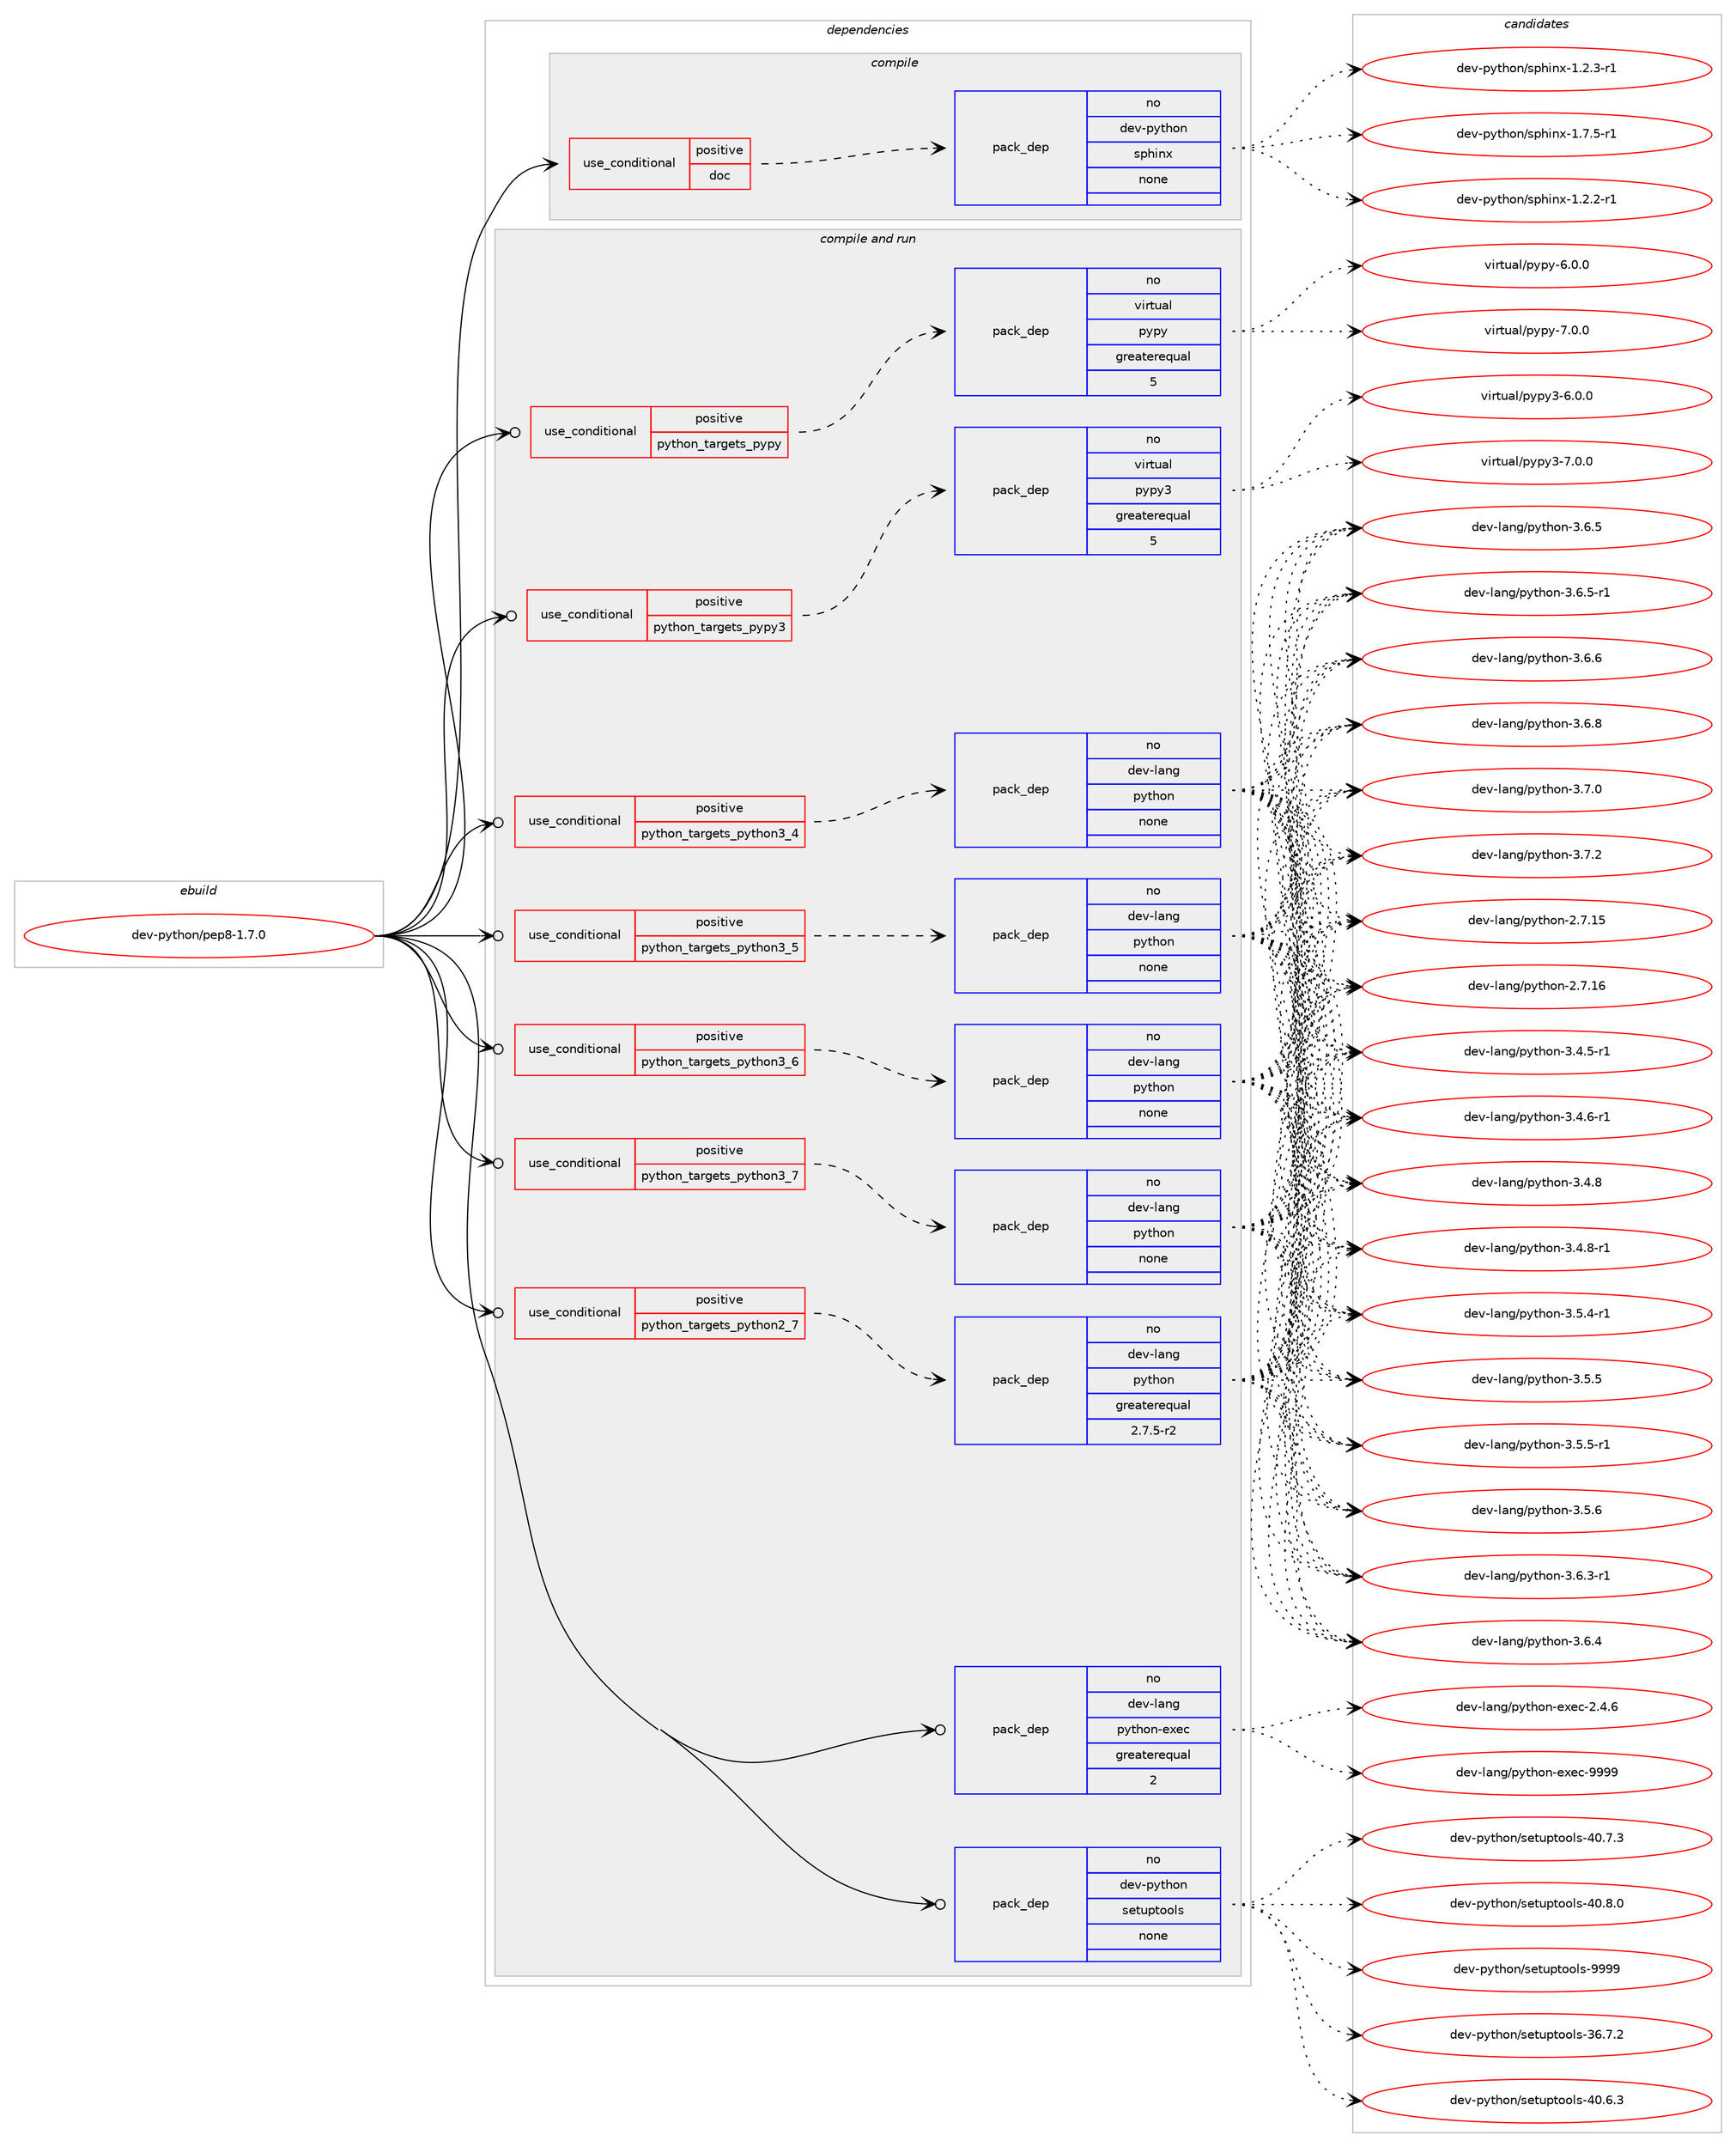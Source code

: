 digraph prolog {

# *************
# Graph options
# *************

newrank=true;
concentrate=true;
compound=true;
graph [rankdir=LR,fontname=Helvetica,fontsize=10,ranksep=1.5];#, ranksep=2.5, nodesep=0.2];
edge  [arrowhead=vee];
node  [fontname=Helvetica,fontsize=10];

# **********
# The ebuild
# **********

subgraph cluster_leftcol {
color=gray;
rank=same;
label=<<i>ebuild</i>>;
id [label="dev-python/pep8-1.7.0", color=red, width=4, href="../dev-python/pep8-1.7.0.svg"];
}

# ****************
# The dependencies
# ****************

subgraph cluster_midcol {
color=gray;
label=<<i>dependencies</i>>;
subgraph cluster_compile {
fillcolor="#eeeeee";
style=filled;
label=<<i>compile</i>>;
subgraph cond379291 {
dependency1425174 [label=<<TABLE BORDER="0" CELLBORDER="1" CELLSPACING="0" CELLPADDING="4"><TR><TD ROWSPAN="3" CELLPADDING="10">use_conditional</TD></TR><TR><TD>positive</TD></TR><TR><TD>doc</TD></TR></TABLE>>, shape=none, color=red];
subgraph pack1022573 {
dependency1425175 [label=<<TABLE BORDER="0" CELLBORDER="1" CELLSPACING="0" CELLPADDING="4" WIDTH="220"><TR><TD ROWSPAN="6" CELLPADDING="30">pack_dep</TD></TR><TR><TD WIDTH="110">no</TD></TR><TR><TD>dev-python</TD></TR><TR><TD>sphinx</TD></TR><TR><TD>none</TD></TR><TR><TD></TD></TR></TABLE>>, shape=none, color=blue];
}
dependency1425174:e -> dependency1425175:w [weight=20,style="dashed",arrowhead="vee"];
}
id:e -> dependency1425174:w [weight=20,style="solid",arrowhead="vee"];
}
subgraph cluster_compileandrun {
fillcolor="#eeeeee";
style=filled;
label=<<i>compile and run</i>>;
subgraph cond379292 {
dependency1425176 [label=<<TABLE BORDER="0" CELLBORDER="1" CELLSPACING="0" CELLPADDING="4"><TR><TD ROWSPAN="3" CELLPADDING="10">use_conditional</TD></TR><TR><TD>positive</TD></TR><TR><TD>python_targets_pypy</TD></TR></TABLE>>, shape=none, color=red];
subgraph pack1022574 {
dependency1425177 [label=<<TABLE BORDER="0" CELLBORDER="1" CELLSPACING="0" CELLPADDING="4" WIDTH="220"><TR><TD ROWSPAN="6" CELLPADDING="30">pack_dep</TD></TR><TR><TD WIDTH="110">no</TD></TR><TR><TD>virtual</TD></TR><TR><TD>pypy</TD></TR><TR><TD>greaterequal</TD></TR><TR><TD>5</TD></TR></TABLE>>, shape=none, color=blue];
}
dependency1425176:e -> dependency1425177:w [weight=20,style="dashed",arrowhead="vee"];
}
id:e -> dependency1425176:w [weight=20,style="solid",arrowhead="odotvee"];
subgraph cond379293 {
dependency1425178 [label=<<TABLE BORDER="0" CELLBORDER="1" CELLSPACING="0" CELLPADDING="4"><TR><TD ROWSPAN="3" CELLPADDING="10">use_conditional</TD></TR><TR><TD>positive</TD></TR><TR><TD>python_targets_pypy3</TD></TR></TABLE>>, shape=none, color=red];
subgraph pack1022575 {
dependency1425179 [label=<<TABLE BORDER="0" CELLBORDER="1" CELLSPACING="0" CELLPADDING="4" WIDTH="220"><TR><TD ROWSPAN="6" CELLPADDING="30">pack_dep</TD></TR><TR><TD WIDTH="110">no</TD></TR><TR><TD>virtual</TD></TR><TR><TD>pypy3</TD></TR><TR><TD>greaterequal</TD></TR><TR><TD>5</TD></TR></TABLE>>, shape=none, color=blue];
}
dependency1425178:e -> dependency1425179:w [weight=20,style="dashed",arrowhead="vee"];
}
id:e -> dependency1425178:w [weight=20,style="solid",arrowhead="odotvee"];
subgraph cond379294 {
dependency1425180 [label=<<TABLE BORDER="0" CELLBORDER="1" CELLSPACING="0" CELLPADDING="4"><TR><TD ROWSPAN="3" CELLPADDING="10">use_conditional</TD></TR><TR><TD>positive</TD></TR><TR><TD>python_targets_python2_7</TD></TR></TABLE>>, shape=none, color=red];
subgraph pack1022576 {
dependency1425181 [label=<<TABLE BORDER="0" CELLBORDER="1" CELLSPACING="0" CELLPADDING="4" WIDTH="220"><TR><TD ROWSPAN="6" CELLPADDING="30">pack_dep</TD></TR><TR><TD WIDTH="110">no</TD></TR><TR><TD>dev-lang</TD></TR><TR><TD>python</TD></TR><TR><TD>greaterequal</TD></TR><TR><TD>2.7.5-r2</TD></TR></TABLE>>, shape=none, color=blue];
}
dependency1425180:e -> dependency1425181:w [weight=20,style="dashed",arrowhead="vee"];
}
id:e -> dependency1425180:w [weight=20,style="solid",arrowhead="odotvee"];
subgraph cond379295 {
dependency1425182 [label=<<TABLE BORDER="0" CELLBORDER="1" CELLSPACING="0" CELLPADDING="4"><TR><TD ROWSPAN="3" CELLPADDING="10">use_conditional</TD></TR><TR><TD>positive</TD></TR><TR><TD>python_targets_python3_4</TD></TR></TABLE>>, shape=none, color=red];
subgraph pack1022577 {
dependency1425183 [label=<<TABLE BORDER="0" CELLBORDER="1" CELLSPACING="0" CELLPADDING="4" WIDTH="220"><TR><TD ROWSPAN="6" CELLPADDING="30">pack_dep</TD></TR><TR><TD WIDTH="110">no</TD></TR><TR><TD>dev-lang</TD></TR><TR><TD>python</TD></TR><TR><TD>none</TD></TR><TR><TD></TD></TR></TABLE>>, shape=none, color=blue];
}
dependency1425182:e -> dependency1425183:w [weight=20,style="dashed",arrowhead="vee"];
}
id:e -> dependency1425182:w [weight=20,style="solid",arrowhead="odotvee"];
subgraph cond379296 {
dependency1425184 [label=<<TABLE BORDER="0" CELLBORDER="1" CELLSPACING="0" CELLPADDING="4"><TR><TD ROWSPAN="3" CELLPADDING="10">use_conditional</TD></TR><TR><TD>positive</TD></TR><TR><TD>python_targets_python3_5</TD></TR></TABLE>>, shape=none, color=red];
subgraph pack1022578 {
dependency1425185 [label=<<TABLE BORDER="0" CELLBORDER="1" CELLSPACING="0" CELLPADDING="4" WIDTH="220"><TR><TD ROWSPAN="6" CELLPADDING="30">pack_dep</TD></TR><TR><TD WIDTH="110">no</TD></TR><TR><TD>dev-lang</TD></TR><TR><TD>python</TD></TR><TR><TD>none</TD></TR><TR><TD></TD></TR></TABLE>>, shape=none, color=blue];
}
dependency1425184:e -> dependency1425185:w [weight=20,style="dashed",arrowhead="vee"];
}
id:e -> dependency1425184:w [weight=20,style="solid",arrowhead="odotvee"];
subgraph cond379297 {
dependency1425186 [label=<<TABLE BORDER="0" CELLBORDER="1" CELLSPACING="0" CELLPADDING="4"><TR><TD ROWSPAN="3" CELLPADDING="10">use_conditional</TD></TR><TR><TD>positive</TD></TR><TR><TD>python_targets_python3_6</TD></TR></TABLE>>, shape=none, color=red];
subgraph pack1022579 {
dependency1425187 [label=<<TABLE BORDER="0" CELLBORDER="1" CELLSPACING="0" CELLPADDING="4" WIDTH="220"><TR><TD ROWSPAN="6" CELLPADDING="30">pack_dep</TD></TR><TR><TD WIDTH="110">no</TD></TR><TR><TD>dev-lang</TD></TR><TR><TD>python</TD></TR><TR><TD>none</TD></TR><TR><TD></TD></TR></TABLE>>, shape=none, color=blue];
}
dependency1425186:e -> dependency1425187:w [weight=20,style="dashed",arrowhead="vee"];
}
id:e -> dependency1425186:w [weight=20,style="solid",arrowhead="odotvee"];
subgraph cond379298 {
dependency1425188 [label=<<TABLE BORDER="0" CELLBORDER="1" CELLSPACING="0" CELLPADDING="4"><TR><TD ROWSPAN="3" CELLPADDING="10">use_conditional</TD></TR><TR><TD>positive</TD></TR><TR><TD>python_targets_python3_7</TD></TR></TABLE>>, shape=none, color=red];
subgraph pack1022580 {
dependency1425189 [label=<<TABLE BORDER="0" CELLBORDER="1" CELLSPACING="0" CELLPADDING="4" WIDTH="220"><TR><TD ROWSPAN="6" CELLPADDING="30">pack_dep</TD></TR><TR><TD WIDTH="110">no</TD></TR><TR><TD>dev-lang</TD></TR><TR><TD>python</TD></TR><TR><TD>none</TD></TR><TR><TD></TD></TR></TABLE>>, shape=none, color=blue];
}
dependency1425188:e -> dependency1425189:w [weight=20,style="dashed",arrowhead="vee"];
}
id:e -> dependency1425188:w [weight=20,style="solid",arrowhead="odotvee"];
subgraph pack1022581 {
dependency1425190 [label=<<TABLE BORDER="0" CELLBORDER="1" CELLSPACING="0" CELLPADDING="4" WIDTH="220"><TR><TD ROWSPAN="6" CELLPADDING="30">pack_dep</TD></TR><TR><TD WIDTH="110">no</TD></TR><TR><TD>dev-lang</TD></TR><TR><TD>python-exec</TD></TR><TR><TD>greaterequal</TD></TR><TR><TD>2</TD></TR></TABLE>>, shape=none, color=blue];
}
id:e -> dependency1425190:w [weight=20,style="solid",arrowhead="odotvee"];
subgraph pack1022582 {
dependency1425191 [label=<<TABLE BORDER="0" CELLBORDER="1" CELLSPACING="0" CELLPADDING="4" WIDTH="220"><TR><TD ROWSPAN="6" CELLPADDING="30">pack_dep</TD></TR><TR><TD WIDTH="110">no</TD></TR><TR><TD>dev-python</TD></TR><TR><TD>setuptools</TD></TR><TR><TD>none</TD></TR><TR><TD></TD></TR></TABLE>>, shape=none, color=blue];
}
id:e -> dependency1425191:w [weight=20,style="solid",arrowhead="odotvee"];
}
subgraph cluster_run {
fillcolor="#eeeeee";
style=filled;
label=<<i>run</i>>;
}
}

# **************
# The candidates
# **************

subgraph cluster_choices {
rank=same;
color=gray;
label=<<i>candidates</i>>;

subgraph choice1022573 {
color=black;
nodesep=1;
choice10010111845112121116104111110471151121041051101204549465046504511449 [label="dev-python/sphinx-1.2.2-r1", color=red, width=4,href="../dev-python/sphinx-1.2.2-r1.svg"];
choice10010111845112121116104111110471151121041051101204549465046514511449 [label="dev-python/sphinx-1.2.3-r1", color=red, width=4,href="../dev-python/sphinx-1.2.3-r1.svg"];
choice10010111845112121116104111110471151121041051101204549465546534511449 [label="dev-python/sphinx-1.7.5-r1", color=red, width=4,href="../dev-python/sphinx-1.7.5-r1.svg"];
dependency1425175:e -> choice10010111845112121116104111110471151121041051101204549465046504511449:w [style=dotted,weight="100"];
dependency1425175:e -> choice10010111845112121116104111110471151121041051101204549465046514511449:w [style=dotted,weight="100"];
dependency1425175:e -> choice10010111845112121116104111110471151121041051101204549465546534511449:w [style=dotted,weight="100"];
}
subgraph choice1022574 {
color=black;
nodesep=1;
choice1181051141161179710847112121112121455446484648 [label="virtual/pypy-6.0.0", color=red, width=4,href="../virtual/pypy-6.0.0.svg"];
choice1181051141161179710847112121112121455546484648 [label="virtual/pypy-7.0.0", color=red, width=4,href="../virtual/pypy-7.0.0.svg"];
dependency1425177:e -> choice1181051141161179710847112121112121455446484648:w [style=dotted,weight="100"];
dependency1425177:e -> choice1181051141161179710847112121112121455546484648:w [style=dotted,weight="100"];
}
subgraph choice1022575 {
color=black;
nodesep=1;
choice118105114116117971084711212111212151455446484648 [label="virtual/pypy3-6.0.0", color=red, width=4,href="../virtual/pypy3-6.0.0.svg"];
choice118105114116117971084711212111212151455546484648 [label="virtual/pypy3-7.0.0", color=red, width=4,href="../virtual/pypy3-7.0.0.svg"];
dependency1425179:e -> choice118105114116117971084711212111212151455446484648:w [style=dotted,weight="100"];
dependency1425179:e -> choice118105114116117971084711212111212151455546484648:w [style=dotted,weight="100"];
}
subgraph choice1022576 {
color=black;
nodesep=1;
choice10010111845108971101034711212111610411111045504655464953 [label="dev-lang/python-2.7.15", color=red, width=4,href="../dev-lang/python-2.7.15.svg"];
choice10010111845108971101034711212111610411111045504655464954 [label="dev-lang/python-2.7.16", color=red, width=4,href="../dev-lang/python-2.7.16.svg"];
choice1001011184510897110103471121211161041111104551465246534511449 [label="dev-lang/python-3.4.5-r1", color=red, width=4,href="../dev-lang/python-3.4.5-r1.svg"];
choice1001011184510897110103471121211161041111104551465246544511449 [label="dev-lang/python-3.4.6-r1", color=red, width=4,href="../dev-lang/python-3.4.6-r1.svg"];
choice100101118451089711010347112121116104111110455146524656 [label="dev-lang/python-3.4.8", color=red, width=4,href="../dev-lang/python-3.4.8.svg"];
choice1001011184510897110103471121211161041111104551465246564511449 [label="dev-lang/python-3.4.8-r1", color=red, width=4,href="../dev-lang/python-3.4.8-r1.svg"];
choice1001011184510897110103471121211161041111104551465346524511449 [label="dev-lang/python-3.5.4-r1", color=red, width=4,href="../dev-lang/python-3.5.4-r1.svg"];
choice100101118451089711010347112121116104111110455146534653 [label="dev-lang/python-3.5.5", color=red, width=4,href="../dev-lang/python-3.5.5.svg"];
choice1001011184510897110103471121211161041111104551465346534511449 [label="dev-lang/python-3.5.5-r1", color=red, width=4,href="../dev-lang/python-3.5.5-r1.svg"];
choice100101118451089711010347112121116104111110455146534654 [label="dev-lang/python-3.5.6", color=red, width=4,href="../dev-lang/python-3.5.6.svg"];
choice1001011184510897110103471121211161041111104551465446514511449 [label="dev-lang/python-3.6.3-r1", color=red, width=4,href="../dev-lang/python-3.6.3-r1.svg"];
choice100101118451089711010347112121116104111110455146544652 [label="dev-lang/python-3.6.4", color=red, width=4,href="../dev-lang/python-3.6.4.svg"];
choice100101118451089711010347112121116104111110455146544653 [label="dev-lang/python-3.6.5", color=red, width=4,href="../dev-lang/python-3.6.5.svg"];
choice1001011184510897110103471121211161041111104551465446534511449 [label="dev-lang/python-3.6.5-r1", color=red, width=4,href="../dev-lang/python-3.6.5-r1.svg"];
choice100101118451089711010347112121116104111110455146544654 [label="dev-lang/python-3.6.6", color=red, width=4,href="../dev-lang/python-3.6.6.svg"];
choice100101118451089711010347112121116104111110455146544656 [label="dev-lang/python-3.6.8", color=red, width=4,href="../dev-lang/python-3.6.8.svg"];
choice100101118451089711010347112121116104111110455146554648 [label="dev-lang/python-3.7.0", color=red, width=4,href="../dev-lang/python-3.7.0.svg"];
choice100101118451089711010347112121116104111110455146554650 [label="dev-lang/python-3.7.2", color=red, width=4,href="../dev-lang/python-3.7.2.svg"];
dependency1425181:e -> choice10010111845108971101034711212111610411111045504655464953:w [style=dotted,weight="100"];
dependency1425181:e -> choice10010111845108971101034711212111610411111045504655464954:w [style=dotted,weight="100"];
dependency1425181:e -> choice1001011184510897110103471121211161041111104551465246534511449:w [style=dotted,weight="100"];
dependency1425181:e -> choice1001011184510897110103471121211161041111104551465246544511449:w [style=dotted,weight="100"];
dependency1425181:e -> choice100101118451089711010347112121116104111110455146524656:w [style=dotted,weight="100"];
dependency1425181:e -> choice1001011184510897110103471121211161041111104551465246564511449:w [style=dotted,weight="100"];
dependency1425181:e -> choice1001011184510897110103471121211161041111104551465346524511449:w [style=dotted,weight="100"];
dependency1425181:e -> choice100101118451089711010347112121116104111110455146534653:w [style=dotted,weight="100"];
dependency1425181:e -> choice1001011184510897110103471121211161041111104551465346534511449:w [style=dotted,weight="100"];
dependency1425181:e -> choice100101118451089711010347112121116104111110455146534654:w [style=dotted,weight="100"];
dependency1425181:e -> choice1001011184510897110103471121211161041111104551465446514511449:w [style=dotted,weight="100"];
dependency1425181:e -> choice100101118451089711010347112121116104111110455146544652:w [style=dotted,weight="100"];
dependency1425181:e -> choice100101118451089711010347112121116104111110455146544653:w [style=dotted,weight="100"];
dependency1425181:e -> choice1001011184510897110103471121211161041111104551465446534511449:w [style=dotted,weight="100"];
dependency1425181:e -> choice100101118451089711010347112121116104111110455146544654:w [style=dotted,weight="100"];
dependency1425181:e -> choice100101118451089711010347112121116104111110455146544656:w [style=dotted,weight="100"];
dependency1425181:e -> choice100101118451089711010347112121116104111110455146554648:w [style=dotted,weight="100"];
dependency1425181:e -> choice100101118451089711010347112121116104111110455146554650:w [style=dotted,weight="100"];
}
subgraph choice1022577 {
color=black;
nodesep=1;
choice10010111845108971101034711212111610411111045504655464953 [label="dev-lang/python-2.7.15", color=red, width=4,href="../dev-lang/python-2.7.15.svg"];
choice10010111845108971101034711212111610411111045504655464954 [label="dev-lang/python-2.7.16", color=red, width=4,href="../dev-lang/python-2.7.16.svg"];
choice1001011184510897110103471121211161041111104551465246534511449 [label="dev-lang/python-3.4.5-r1", color=red, width=4,href="../dev-lang/python-3.4.5-r1.svg"];
choice1001011184510897110103471121211161041111104551465246544511449 [label="dev-lang/python-3.4.6-r1", color=red, width=4,href="../dev-lang/python-3.4.6-r1.svg"];
choice100101118451089711010347112121116104111110455146524656 [label="dev-lang/python-3.4.8", color=red, width=4,href="../dev-lang/python-3.4.8.svg"];
choice1001011184510897110103471121211161041111104551465246564511449 [label="dev-lang/python-3.4.8-r1", color=red, width=4,href="../dev-lang/python-3.4.8-r1.svg"];
choice1001011184510897110103471121211161041111104551465346524511449 [label="dev-lang/python-3.5.4-r1", color=red, width=4,href="../dev-lang/python-3.5.4-r1.svg"];
choice100101118451089711010347112121116104111110455146534653 [label="dev-lang/python-3.5.5", color=red, width=4,href="../dev-lang/python-3.5.5.svg"];
choice1001011184510897110103471121211161041111104551465346534511449 [label="dev-lang/python-3.5.5-r1", color=red, width=4,href="../dev-lang/python-3.5.5-r1.svg"];
choice100101118451089711010347112121116104111110455146534654 [label="dev-lang/python-3.5.6", color=red, width=4,href="../dev-lang/python-3.5.6.svg"];
choice1001011184510897110103471121211161041111104551465446514511449 [label="dev-lang/python-3.6.3-r1", color=red, width=4,href="../dev-lang/python-3.6.3-r1.svg"];
choice100101118451089711010347112121116104111110455146544652 [label="dev-lang/python-3.6.4", color=red, width=4,href="../dev-lang/python-3.6.4.svg"];
choice100101118451089711010347112121116104111110455146544653 [label="dev-lang/python-3.6.5", color=red, width=4,href="../dev-lang/python-3.6.5.svg"];
choice1001011184510897110103471121211161041111104551465446534511449 [label="dev-lang/python-3.6.5-r1", color=red, width=4,href="../dev-lang/python-3.6.5-r1.svg"];
choice100101118451089711010347112121116104111110455146544654 [label="dev-lang/python-3.6.6", color=red, width=4,href="../dev-lang/python-3.6.6.svg"];
choice100101118451089711010347112121116104111110455146544656 [label="dev-lang/python-3.6.8", color=red, width=4,href="../dev-lang/python-3.6.8.svg"];
choice100101118451089711010347112121116104111110455146554648 [label="dev-lang/python-3.7.0", color=red, width=4,href="../dev-lang/python-3.7.0.svg"];
choice100101118451089711010347112121116104111110455146554650 [label="dev-lang/python-3.7.2", color=red, width=4,href="../dev-lang/python-3.7.2.svg"];
dependency1425183:e -> choice10010111845108971101034711212111610411111045504655464953:w [style=dotted,weight="100"];
dependency1425183:e -> choice10010111845108971101034711212111610411111045504655464954:w [style=dotted,weight="100"];
dependency1425183:e -> choice1001011184510897110103471121211161041111104551465246534511449:w [style=dotted,weight="100"];
dependency1425183:e -> choice1001011184510897110103471121211161041111104551465246544511449:w [style=dotted,weight="100"];
dependency1425183:e -> choice100101118451089711010347112121116104111110455146524656:w [style=dotted,weight="100"];
dependency1425183:e -> choice1001011184510897110103471121211161041111104551465246564511449:w [style=dotted,weight="100"];
dependency1425183:e -> choice1001011184510897110103471121211161041111104551465346524511449:w [style=dotted,weight="100"];
dependency1425183:e -> choice100101118451089711010347112121116104111110455146534653:w [style=dotted,weight="100"];
dependency1425183:e -> choice1001011184510897110103471121211161041111104551465346534511449:w [style=dotted,weight="100"];
dependency1425183:e -> choice100101118451089711010347112121116104111110455146534654:w [style=dotted,weight="100"];
dependency1425183:e -> choice1001011184510897110103471121211161041111104551465446514511449:w [style=dotted,weight="100"];
dependency1425183:e -> choice100101118451089711010347112121116104111110455146544652:w [style=dotted,weight="100"];
dependency1425183:e -> choice100101118451089711010347112121116104111110455146544653:w [style=dotted,weight="100"];
dependency1425183:e -> choice1001011184510897110103471121211161041111104551465446534511449:w [style=dotted,weight="100"];
dependency1425183:e -> choice100101118451089711010347112121116104111110455146544654:w [style=dotted,weight="100"];
dependency1425183:e -> choice100101118451089711010347112121116104111110455146544656:w [style=dotted,weight="100"];
dependency1425183:e -> choice100101118451089711010347112121116104111110455146554648:w [style=dotted,weight="100"];
dependency1425183:e -> choice100101118451089711010347112121116104111110455146554650:w [style=dotted,weight="100"];
}
subgraph choice1022578 {
color=black;
nodesep=1;
choice10010111845108971101034711212111610411111045504655464953 [label="dev-lang/python-2.7.15", color=red, width=4,href="../dev-lang/python-2.7.15.svg"];
choice10010111845108971101034711212111610411111045504655464954 [label="dev-lang/python-2.7.16", color=red, width=4,href="../dev-lang/python-2.7.16.svg"];
choice1001011184510897110103471121211161041111104551465246534511449 [label="dev-lang/python-3.4.5-r1", color=red, width=4,href="../dev-lang/python-3.4.5-r1.svg"];
choice1001011184510897110103471121211161041111104551465246544511449 [label="dev-lang/python-3.4.6-r1", color=red, width=4,href="../dev-lang/python-3.4.6-r1.svg"];
choice100101118451089711010347112121116104111110455146524656 [label="dev-lang/python-3.4.8", color=red, width=4,href="../dev-lang/python-3.4.8.svg"];
choice1001011184510897110103471121211161041111104551465246564511449 [label="dev-lang/python-3.4.8-r1", color=red, width=4,href="../dev-lang/python-3.4.8-r1.svg"];
choice1001011184510897110103471121211161041111104551465346524511449 [label="dev-lang/python-3.5.4-r1", color=red, width=4,href="../dev-lang/python-3.5.4-r1.svg"];
choice100101118451089711010347112121116104111110455146534653 [label="dev-lang/python-3.5.5", color=red, width=4,href="../dev-lang/python-3.5.5.svg"];
choice1001011184510897110103471121211161041111104551465346534511449 [label="dev-lang/python-3.5.5-r1", color=red, width=4,href="../dev-lang/python-3.5.5-r1.svg"];
choice100101118451089711010347112121116104111110455146534654 [label="dev-lang/python-3.5.6", color=red, width=4,href="../dev-lang/python-3.5.6.svg"];
choice1001011184510897110103471121211161041111104551465446514511449 [label="dev-lang/python-3.6.3-r1", color=red, width=4,href="../dev-lang/python-3.6.3-r1.svg"];
choice100101118451089711010347112121116104111110455146544652 [label="dev-lang/python-3.6.4", color=red, width=4,href="../dev-lang/python-3.6.4.svg"];
choice100101118451089711010347112121116104111110455146544653 [label="dev-lang/python-3.6.5", color=red, width=4,href="../dev-lang/python-3.6.5.svg"];
choice1001011184510897110103471121211161041111104551465446534511449 [label="dev-lang/python-3.6.5-r1", color=red, width=4,href="../dev-lang/python-3.6.5-r1.svg"];
choice100101118451089711010347112121116104111110455146544654 [label="dev-lang/python-3.6.6", color=red, width=4,href="../dev-lang/python-3.6.6.svg"];
choice100101118451089711010347112121116104111110455146544656 [label="dev-lang/python-3.6.8", color=red, width=4,href="../dev-lang/python-3.6.8.svg"];
choice100101118451089711010347112121116104111110455146554648 [label="dev-lang/python-3.7.0", color=red, width=4,href="../dev-lang/python-3.7.0.svg"];
choice100101118451089711010347112121116104111110455146554650 [label="dev-lang/python-3.7.2", color=red, width=4,href="../dev-lang/python-3.7.2.svg"];
dependency1425185:e -> choice10010111845108971101034711212111610411111045504655464953:w [style=dotted,weight="100"];
dependency1425185:e -> choice10010111845108971101034711212111610411111045504655464954:w [style=dotted,weight="100"];
dependency1425185:e -> choice1001011184510897110103471121211161041111104551465246534511449:w [style=dotted,weight="100"];
dependency1425185:e -> choice1001011184510897110103471121211161041111104551465246544511449:w [style=dotted,weight="100"];
dependency1425185:e -> choice100101118451089711010347112121116104111110455146524656:w [style=dotted,weight="100"];
dependency1425185:e -> choice1001011184510897110103471121211161041111104551465246564511449:w [style=dotted,weight="100"];
dependency1425185:e -> choice1001011184510897110103471121211161041111104551465346524511449:w [style=dotted,weight="100"];
dependency1425185:e -> choice100101118451089711010347112121116104111110455146534653:w [style=dotted,weight="100"];
dependency1425185:e -> choice1001011184510897110103471121211161041111104551465346534511449:w [style=dotted,weight="100"];
dependency1425185:e -> choice100101118451089711010347112121116104111110455146534654:w [style=dotted,weight="100"];
dependency1425185:e -> choice1001011184510897110103471121211161041111104551465446514511449:w [style=dotted,weight="100"];
dependency1425185:e -> choice100101118451089711010347112121116104111110455146544652:w [style=dotted,weight="100"];
dependency1425185:e -> choice100101118451089711010347112121116104111110455146544653:w [style=dotted,weight="100"];
dependency1425185:e -> choice1001011184510897110103471121211161041111104551465446534511449:w [style=dotted,weight="100"];
dependency1425185:e -> choice100101118451089711010347112121116104111110455146544654:w [style=dotted,weight="100"];
dependency1425185:e -> choice100101118451089711010347112121116104111110455146544656:w [style=dotted,weight="100"];
dependency1425185:e -> choice100101118451089711010347112121116104111110455146554648:w [style=dotted,weight="100"];
dependency1425185:e -> choice100101118451089711010347112121116104111110455146554650:w [style=dotted,weight="100"];
}
subgraph choice1022579 {
color=black;
nodesep=1;
choice10010111845108971101034711212111610411111045504655464953 [label="dev-lang/python-2.7.15", color=red, width=4,href="../dev-lang/python-2.7.15.svg"];
choice10010111845108971101034711212111610411111045504655464954 [label="dev-lang/python-2.7.16", color=red, width=4,href="../dev-lang/python-2.7.16.svg"];
choice1001011184510897110103471121211161041111104551465246534511449 [label="dev-lang/python-3.4.5-r1", color=red, width=4,href="../dev-lang/python-3.4.5-r1.svg"];
choice1001011184510897110103471121211161041111104551465246544511449 [label="dev-lang/python-3.4.6-r1", color=red, width=4,href="../dev-lang/python-3.4.6-r1.svg"];
choice100101118451089711010347112121116104111110455146524656 [label="dev-lang/python-3.4.8", color=red, width=4,href="../dev-lang/python-3.4.8.svg"];
choice1001011184510897110103471121211161041111104551465246564511449 [label="dev-lang/python-3.4.8-r1", color=red, width=4,href="../dev-lang/python-3.4.8-r1.svg"];
choice1001011184510897110103471121211161041111104551465346524511449 [label="dev-lang/python-3.5.4-r1", color=red, width=4,href="../dev-lang/python-3.5.4-r1.svg"];
choice100101118451089711010347112121116104111110455146534653 [label="dev-lang/python-3.5.5", color=red, width=4,href="../dev-lang/python-3.5.5.svg"];
choice1001011184510897110103471121211161041111104551465346534511449 [label="dev-lang/python-3.5.5-r1", color=red, width=4,href="../dev-lang/python-3.5.5-r1.svg"];
choice100101118451089711010347112121116104111110455146534654 [label="dev-lang/python-3.5.6", color=red, width=4,href="../dev-lang/python-3.5.6.svg"];
choice1001011184510897110103471121211161041111104551465446514511449 [label="dev-lang/python-3.6.3-r1", color=red, width=4,href="../dev-lang/python-3.6.3-r1.svg"];
choice100101118451089711010347112121116104111110455146544652 [label="dev-lang/python-3.6.4", color=red, width=4,href="../dev-lang/python-3.6.4.svg"];
choice100101118451089711010347112121116104111110455146544653 [label="dev-lang/python-3.6.5", color=red, width=4,href="../dev-lang/python-3.6.5.svg"];
choice1001011184510897110103471121211161041111104551465446534511449 [label="dev-lang/python-3.6.5-r1", color=red, width=4,href="../dev-lang/python-3.6.5-r1.svg"];
choice100101118451089711010347112121116104111110455146544654 [label="dev-lang/python-3.6.6", color=red, width=4,href="../dev-lang/python-3.6.6.svg"];
choice100101118451089711010347112121116104111110455146544656 [label="dev-lang/python-3.6.8", color=red, width=4,href="../dev-lang/python-3.6.8.svg"];
choice100101118451089711010347112121116104111110455146554648 [label="dev-lang/python-3.7.0", color=red, width=4,href="../dev-lang/python-3.7.0.svg"];
choice100101118451089711010347112121116104111110455146554650 [label="dev-lang/python-3.7.2", color=red, width=4,href="../dev-lang/python-3.7.2.svg"];
dependency1425187:e -> choice10010111845108971101034711212111610411111045504655464953:w [style=dotted,weight="100"];
dependency1425187:e -> choice10010111845108971101034711212111610411111045504655464954:w [style=dotted,weight="100"];
dependency1425187:e -> choice1001011184510897110103471121211161041111104551465246534511449:w [style=dotted,weight="100"];
dependency1425187:e -> choice1001011184510897110103471121211161041111104551465246544511449:w [style=dotted,weight="100"];
dependency1425187:e -> choice100101118451089711010347112121116104111110455146524656:w [style=dotted,weight="100"];
dependency1425187:e -> choice1001011184510897110103471121211161041111104551465246564511449:w [style=dotted,weight="100"];
dependency1425187:e -> choice1001011184510897110103471121211161041111104551465346524511449:w [style=dotted,weight="100"];
dependency1425187:e -> choice100101118451089711010347112121116104111110455146534653:w [style=dotted,weight="100"];
dependency1425187:e -> choice1001011184510897110103471121211161041111104551465346534511449:w [style=dotted,weight="100"];
dependency1425187:e -> choice100101118451089711010347112121116104111110455146534654:w [style=dotted,weight="100"];
dependency1425187:e -> choice1001011184510897110103471121211161041111104551465446514511449:w [style=dotted,weight="100"];
dependency1425187:e -> choice100101118451089711010347112121116104111110455146544652:w [style=dotted,weight="100"];
dependency1425187:e -> choice100101118451089711010347112121116104111110455146544653:w [style=dotted,weight="100"];
dependency1425187:e -> choice1001011184510897110103471121211161041111104551465446534511449:w [style=dotted,weight="100"];
dependency1425187:e -> choice100101118451089711010347112121116104111110455146544654:w [style=dotted,weight="100"];
dependency1425187:e -> choice100101118451089711010347112121116104111110455146544656:w [style=dotted,weight="100"];
dependency1425187:e -> choice100101118451089711010347112121116104111110455146554648:w [style=dotted,weight="100"];
dependency1425187:e -> choice100101118451089711010347112121116104111110455146554650:w [style=dotted,weight="100"];
}
subgraph choice1022580 {
color=black;
nodesep=1;
choice10010111845108971101034711212111610411111045504655464953 [label="dev-lang/python-2.7.15", color=red, width=4,href="../dev-lang/python-2.7.15.svg"];
choice10010111845108971101034711212111610411111045504655464954 [label="dev-lang/python-2.7.16", color=red, width=4,href="../dev-lang/python-2.7.16.svg"];
choice1001011184510897110103471121211161041111104551465246534511449 [label="dev-lang/python-3.4.5-r1", color=red, width=4,href="../dev-lang/python-3.4.5-r1.svg"];
choice1001011184510897110103471121211161041111104551465246544511449 [label="dev-lang/python-3.4.6-r1", color=red, width=4,href="../dev-lang/python-3.4.6-r1.svg"];
choice100101118451089711010347112121116104111110455146524656 [label="dev-lang/python-3.4.8", color=red, width=4,href="../dev-lang/python-3.4.8.svg"];
choice1001011184510897110103471121211161041111104551465246564511449 [label="dev-lang/python-3.4.8-r1", color=red, width=4,href="../dev-lang/python-3.4.8-r1.svg"];
choice1001011184510897110103471121211161041111104551465346524511449 [label="dev-lang/python-3.5.4-r1", color=red, width=4,href="../dev-lang/python-3.5.4-r1.svg"];
choice100101118451089711010347112121116104111110455146534653 [label="dev-lang/python-3.5.5", color=red, width=4,href="../dev-lang/python-3.5.5.svg"];
choice1001011184510897110103471121211161041111104551465346534511449 [label="dev-lang/python-3.5.5-r1", color=red, width=4,href="../dev-lang/python-3.5.5-r1.svg"];
choice100101118451089711010347112121116104111110455146534654 [label="dev-lang/python-3.5.6", color=red, width=4,href="../dev-lang/python-3.5.6.svg"];
choice1001011184510897110103471121211161041111104551465446514511449 [label="dev-lang/python-3.6.3-r1", color=red, width=4,href="../dev-lang/python-3.6.3-r1.svg"];
choice100101118451089711010347112121116104111110455146544652 [label="dev-lang/python-3.6.4", color=red, width=4,href="../dev-lang/python-3.6.4.svg"];
choice100101118451089711010347112121116104111110455146544653 [label="dev-lang/python-3.6.5", color=red, width=4,href="../dev-lang/python-3.6.5.svg"];
choice1001011184510897110103471121211161041111104551465446534511449 [label="dev-lang/python-3.6.5-r1", color=red, width=4,href="../dev-lang/python-3.6.5-r1.svg"];
choice100101118451089711010347112121116104111110455146544654 [label="dev-lang/python-3.6.6", color=red, width=4,href="../dev-lang/python-3.6.6.svg"];
choice100101118451089711010347112121116104111110455146544656 [label="dev-lang/python-3.6.8", color=red, width=4,href="../dev-lang/python-3.6.8.svg"];
choice100101118451089711010347112121116104111110455146554648 [label="dev-lang/python-3.7.0", color=red, width=4,href="../dev-lang/python-3.7.0.svg"];
choice100101118451089711010347112121116104111110455146554650 [label="dev-lang/python-3.7.2", color=red, width=4,href="../dev-lang/python-3.7.2.svg"];
dependency1425189:e -> choice10010111845108971101034711212111610411111045504655464953:w [style=dotted,weight="100"];
dependency1425189:e -> choice10010111845108971101034711212111610411111045504655464954:w [style=dotted,weight="100"];
dependency1425189:e -> choice1001011184510897110103471121211161041111104551465246534511449:w [style=dotted,weight="100"];
dependency1425189:e -> choice1001011184510897110103471121211161041111104551465246544511449:w [style=dotted,weight="100"];
dependency1425189:e -> choice100101118451089711010347112121116104111110455146524656:w [style=dotted,weight="100"];
dependency1425189:e -> choice1001011184510897110103471121211161041111104551465246564511449:w [style=dotted,weight="100"];
dependency1425189:e -> choice1001011184510897110103471121211161041111104551465346524511449:w [style=dotted,weight="100"];
dependency1425189:e -> choice100101118451089711010347112121116104111110455146534653:w [style=dotted,weight="100"];
dependency1425189:e -> choice1001011184510897110103471121211161041111104551465346534511449:w [style=dotted,weight="100"];
dependency1425189:e -> choice100101118451089711010347112121116104111110455146534654:w [style=dotted,weight="100"];
dependency1425189:e -> choice1001011184510897110103471121211161041111104551465446514511449:w [style=dotted,weight="100"];
dependency1425189:e -> choice100101118451089711010347112121116104111110455146544652:w [style=dotted,weight="100"];
dependency1425189:e -> choice100101118451089711010347112121116104111110455146544653:w [style=dotted,weight="100"];
dependency1425189:e -> choice1001011184510897110103471121211161041111104551465446534511449:w [style=dotted,weight="100"];
dependency1425189:e -> choice100101118451089711010347112121116104111110455146544654:w [style=dotted,weight="100"];
dependency1425189:e -> choice100101118451089711010347112121116104111110455146544656:w [style=dotted,weight="100"];
dependency1425189:e -> choice100101118451089711010347112121116104111110455146554648:w [style=dotted,weight="100"];
dependency1425189:e -> choice100101118451089711010347112121116104111110455146554650:w [style=dotted,weight="100"];
}
subgraph choice1022581 {
color=black;
nodesep=1;
choice1001011184510897110103471121211161041111104510112010199455046524654 [label="dev-lang/python-exec-2.4.6", color=red, width=4,href="../dev-lang/python-exec-2.4.6.svg"];
choice10010111845108971101034711212111610411111045101120101994557575757 [label="dev-lang/python-exec-9999", color=red, width=4,href="../dev-lang/python-exec-9999.svg"];
dependency1425190:e -> choice1001011184510897110103471121211161041111104510112010199455046524654:w [style=dotted,weight="100"];
dependency1425190:e -> choice10010111845108971101034711212111610411111045101120101994557575757:w [style=dotted,weight="100"];
}
subgraph choice1022582 {
color=black;
nodesep=1;
choice100101118451121211161041111104711510111611711211611111110811545515446554650 [label="dev-python/setuptools-36.7.2", color=red, width=4,href="../dev-python/setuptools-36.7.2.svg"];
choice100101118451121211161041111104711510111611711211611111110811545524846544651 [label="dev-python/setuptools-40.6.3", color=red, width=4,href="../dev-python/setuptools-40.6.3.svg"];
choice100101118451121211161041111104711510111611711211611111110811545524846554651 [label="dev-python/setuptools-40.7.3", color=red, width=4,href="../dev-python/setuptools-40.7.3.svg"];
choice100101118451121211161041111104711510111611711211611111110811545524846564648 [label="dev-python/setuptools-40.8.0", color=red, width=4,href="../dev-python/setuptools-40.8.0.svg"];
choice10010111845112121116104111110471151011161171121161111111081154557575757 [label="dev-python/setuptools-9999", color=red, width=4,href="../dev-python/setuptools-9999.svg"];
dependency1425191:e -> choice100101118451121211161041111104711510111611711211611111110811545515446554650:w [style=dotted,weight="100"];
dependency1425191:e -> choice100101118451121211161041111104711510111611711211611111110811545524846544651:w [style=dotted,weight="100"];
dependency1425191:e -> choice100101118451121211161041111104711510111611711211611111110811545524846554651:w [style=dotted,weight="100"];
dependency1425191:e -> choice100101118451121211161041111104711510111611711211611111110811545524846564648:w [style=dotted,weight="100"];
dependency1425191:e -> choice10010111845112121116104111110471151011161171121161111111081154557575757:w [style=dotted,weight="100"];
}
}

}
